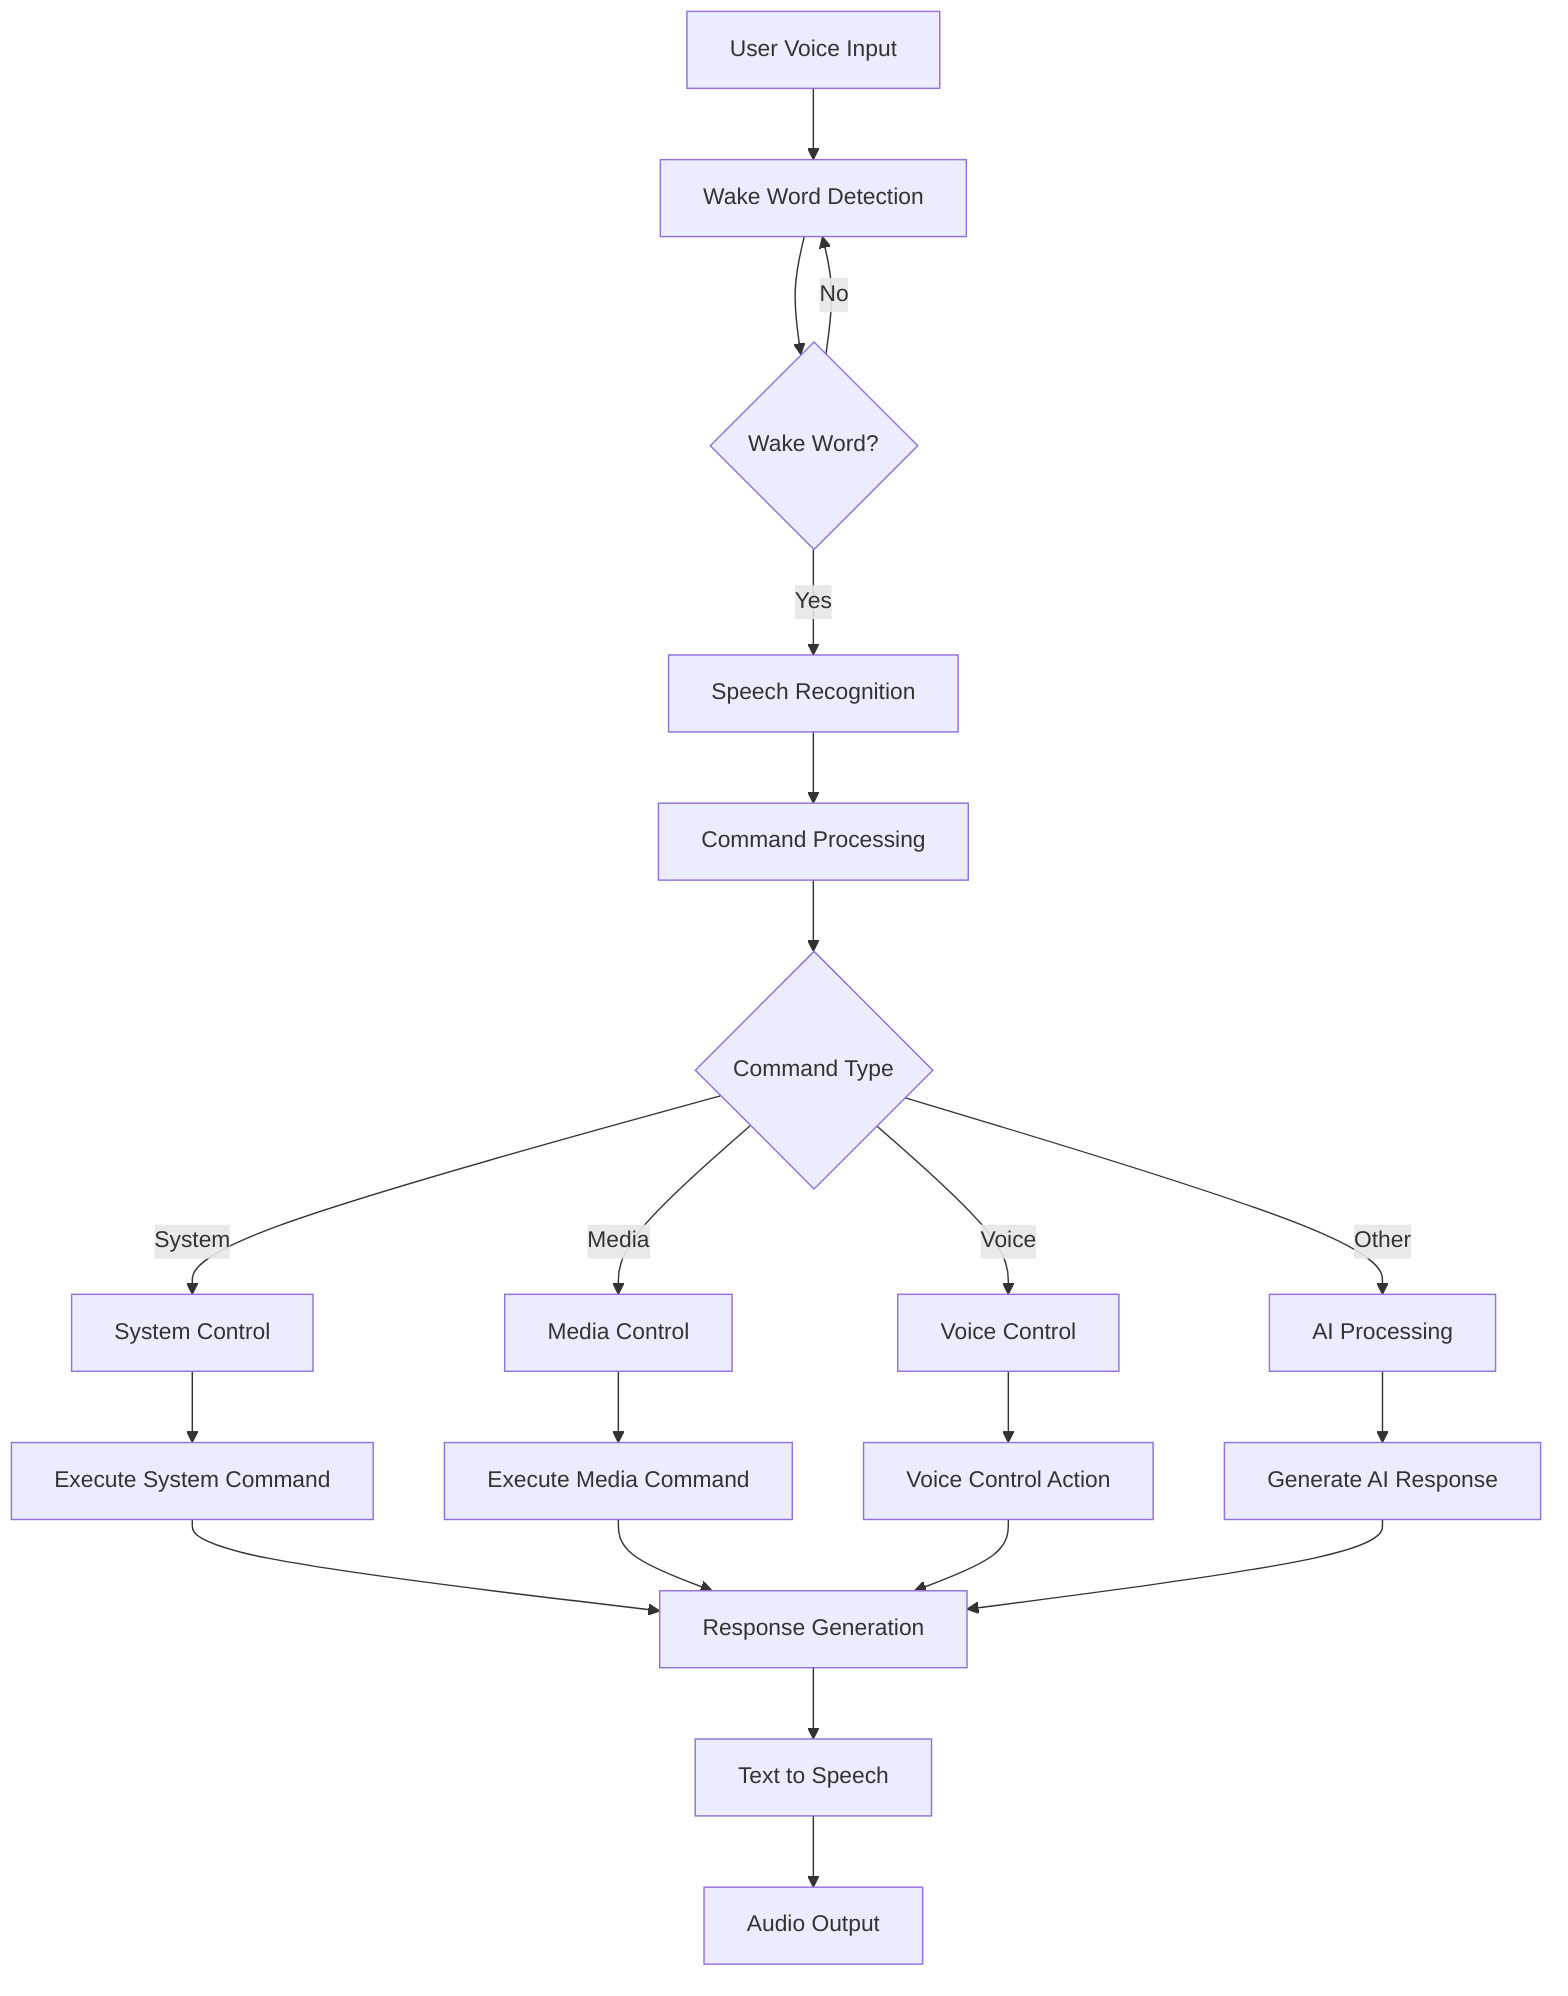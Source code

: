 flowchart TD
    Start[User Voice Input] --> WakeWord[Wake Word Detection]
    WakeWord --> WakeCheck{Wake Word?}
    WakeCheck -->|No| WakeWord
    WakeCheck -->|Yes| Recognition[Speech Recognition]
    Recognition --> Processing[Command Processing]
    
    Processing --> CommandType{Command Type}
    CommandType -->|System| SystemCtrl[System Control]
    CommandType -->|Media| MediaCtrl[Media Control]
    CommandType -->|Voice| VoiceCtrl[Voice Control]
    CommandType -->|Other| AI[AI Processing]
    
    SystemCtrl --> SystemExec[Execute System Command]
    MediaCtrl --> MediaExec[Execute Media Command]
    VoiceCtrl --> VoiceExec[Voice Control Action]
    AI --> AIExec[Generate AI Response]
    
    SystemExec --> Response[Response Generation]
    MediaExec --> Response
    VoiceExec --> Response
    AIExec --> Response
    
    Response --> TTS[Text to Speech]
    TTS --> Output[Audio Output]